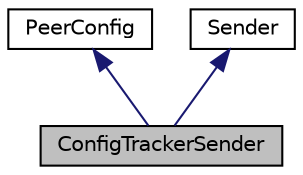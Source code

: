digraph "ConfigTrackerSender"
{
  edge [fontname="Helvetica",fontsize="10",labelfontname="Helvetica",labelfontsize="10"];
  node [fontname="Helvetica",fontsize="10",shape=record];
  Node3 [label="ConfigTrackerSender",height=0.2,width=0.4,color="black", fillcolor="grey75", style="filled", fontcolor="black"];
  Node4 -> Node3 [dir="back",color="midnightblue",fontsize="10",style="solid",fontname="Helvetica"];
  Node4 [label="PeerConfig",height=0.2,width=0.4,color="black", fillcolor="white", style="filled",URL="$classPeerConfig.html"];
  Node5 -> Node3 [dir="back",color="midnightblue",fontsize="10",style="solid",fontname="Helvetica"];
  Node5 [label="Sender",height=0.2,width=0.4,color="black", fillcolor="white", style="filled",URL="$interfaceSender.html"];
}
